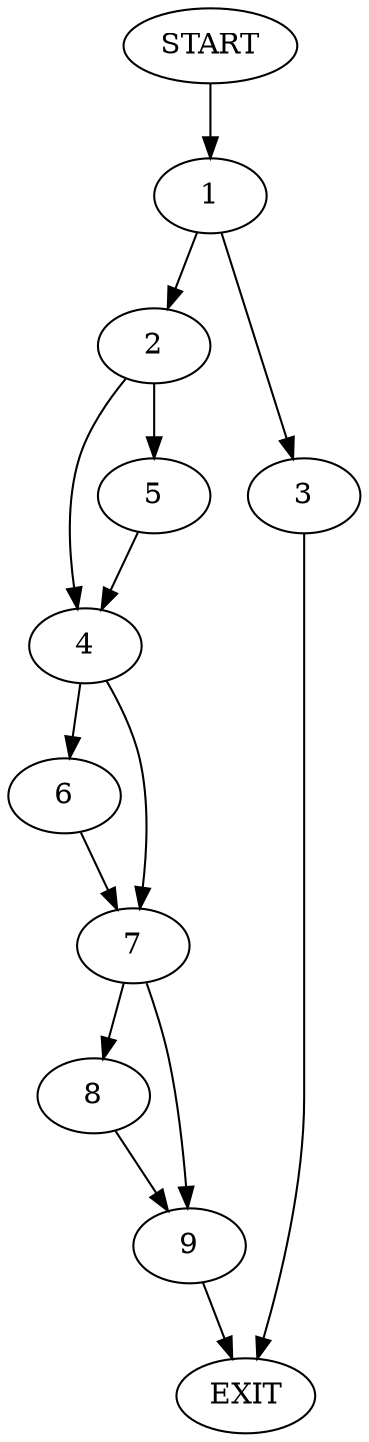 digraph {
0 [label="START"]
10 [label="EXIT"]
0 -> 1
1 -> 2
1 -> 3
3 -> 10
2 -> 4
2 -> 5
5 -> 4
4 -> 6
4 -> 7
6 -> 7
7 -> 8
7 -> 9
9 -> 10
8 -> 9
}
